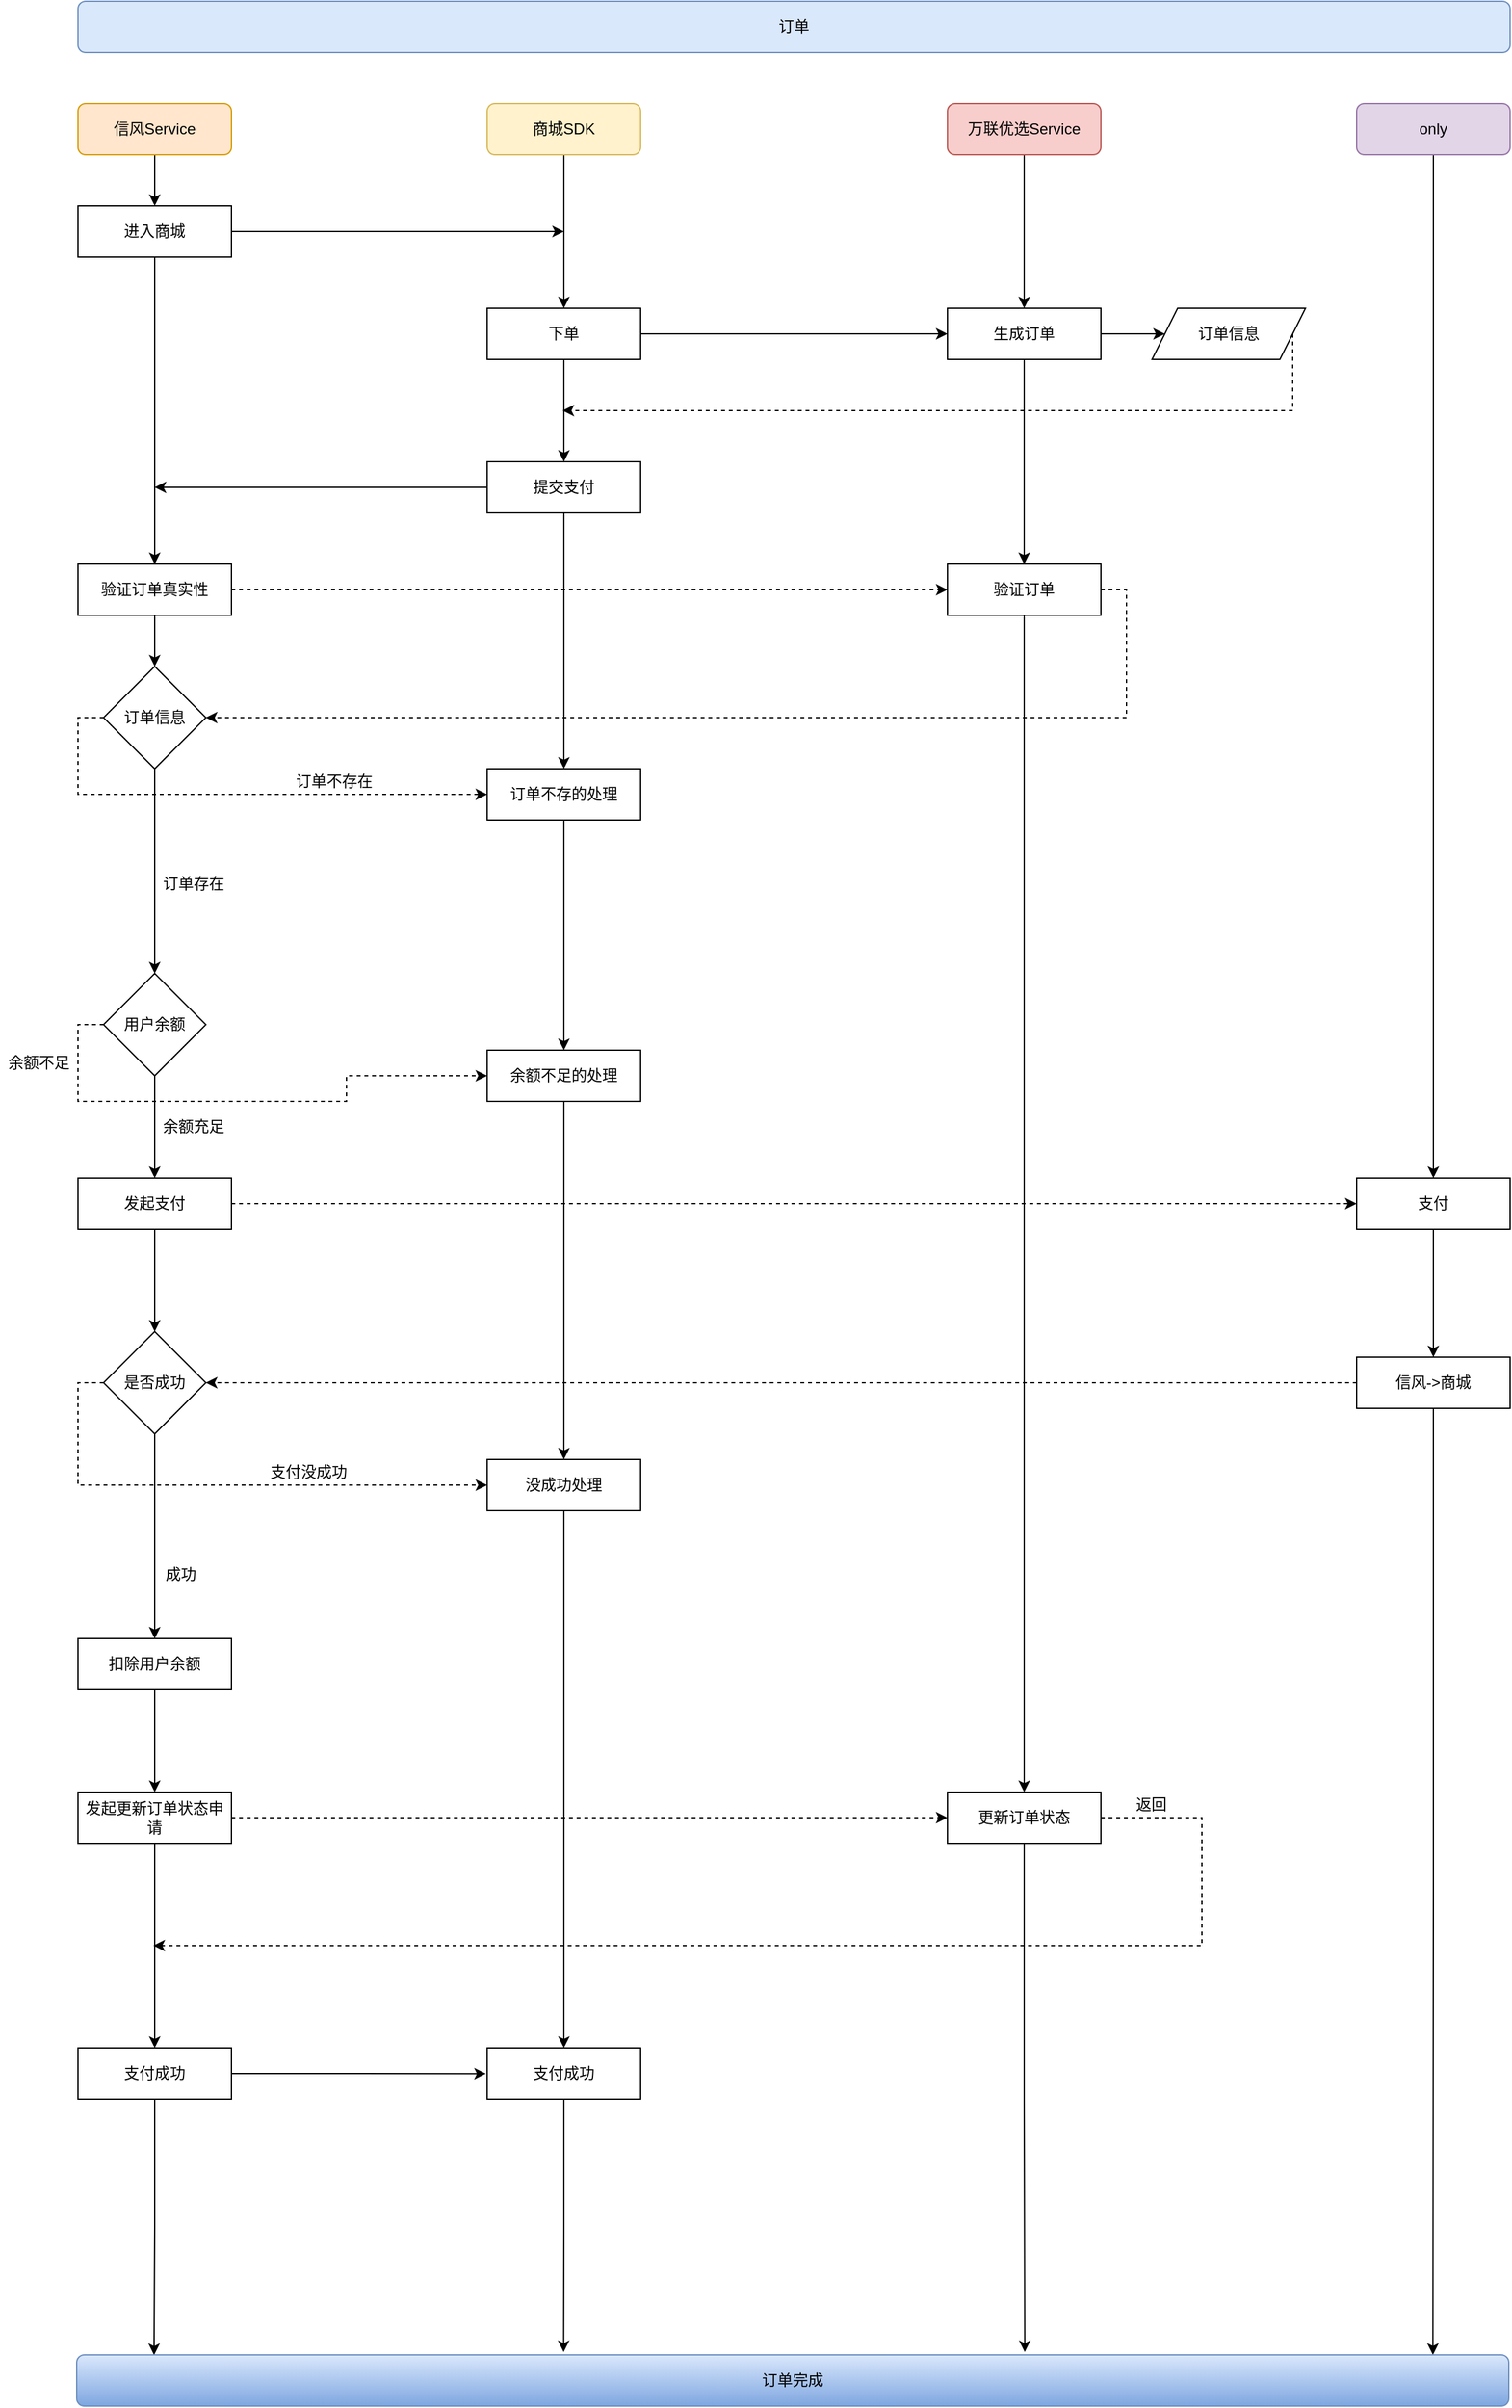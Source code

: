 <mxfile version="13.9.9" type="github">
  <diagram id="C5RBs43oDa-KdzZeNtuy" name="Page-1">
    <mxGraphModel dx="1673" dy="974" grid="1" gridSize="10" guides="1" tooltips="1" connect="1" arrows="1" fold="1" page="1" pageScale="1" pageWidth="1200" pageHeight="1920" math="0" shadow="0">
      <root>
        <mxCell id="WIyWlLk6GJQsqaUBKTNV-0" />
        <mxCell id="WIyWlLk6GJQsqaUBKTNV-1" parent="WIyWlLk6GJQsqaUBKTNV-0" />
        <mxCell id="J5XLHRuIDhpoorP-df7e-5" value="订单" style="rounded=1;whiteSpace=wrap;html=1;fontSize=12;glass=0;strokeWidth=1;shadow=0;fillColor=#dae8fc;strokeColor=#6c8ebf;" parent="WIyWlLk6GJQsqaUBKTNV-1" vertex="1">
          <mxGeometry x="81" y="40" width="1120" height="40" as="geometry" />
        </mxCell>
        <mxCell id="-cb7-zarN6fpi-wTe-68-16" style="edgeStyle=orthogonalEdgeStyle;rounded=0;orthogonalLoop=1;jettySize=auto;html=1;exitX=0.5;exitY=1;exitDx=0;exitDy=0;" edge="1" parent="WIyWlLk6GJQsqaUBKTNV-1" source="-cb7-zarN6fpi-wTe-68-2">
          <mxGeometry relative="1" as="geometry">
            <mxPoint x="141" y="200" as="targetPoint" />
          </mxGeometry>
        </mxCell>
        <mxCell id="-cb7-zarN6fpi-wTe-68-2" value="信风Service" style="rounded=1;whiteSpace=wrap;html=1;fillColor=#ffe6cc;strokeColor=#d79b00;" vertex="1" parent="WIyWlLk6GJQsqaUBKTNV-1">
          <mxGeometry x="81" y="120" width="120" height="40" as="geometry" />
        </mxCell>
        <mxCell id="-cb7-zarN6fpi-wTe-68-12" style="edgeStyle=orthogonalEdgeStyle;rounded=0;orthogonalLoop=1;jettySize=auto;html=1;exitX=0.5;exitY=1;exitDx=0;exitDy=0;entryX=0.5;entryY=0;entryDx=0;entryDy=0;" edge="1" parent="WIyWlLk6GJQsqaUBKTNV-1" source="-cb7-zarN6fpi-wTe-68-3" target="-cb7-zarN6fpi-wTe-68-25">
          <mxGeometry relative="1" as="geometry">
            <mxPoint x="821" y="200" as="targetPoint" />
          </mxGeometry>
        </mxCell>
        <mxCell id="-cb7-zarN6fpi-wTe-68-3" value="万联优选Service" style="rounded=1;whiteSpace=wrap;html=1;fillColor=#f8cecc;strokeColor=#b85450;" vertex="1" parent="WIyWlLk6GJQsqaUBKTNV-1">
          <mxGeometry x="761" y="120" width="120" height="40" as="geometry" />
        </mxCell>
        <mxCell id="-cb7-zarN6fpi-wTe-68-13" style="edgeStyle=orthogonalEdgeStyle;rounded=0;orthogonalLoop=1;jettySize=auto;html=1;exitX=0.5;exitY=1;exitDx=0;exitDy=0;" edge="1" parent="WIyWlLk6GJQsqaUBKTNV-1" source="-cb7-zarN6fpi-wTe-68-4">
          <mxGeometry relative="1" as="geometry">
            <mxPoint x="461" y="280" as="targetPoint" />
          </mxGeometry>
        </mxCell>
        <mxCell id="-cb7-zarN6fpi-wTe-68-4" value="商城SDK" style="rounded=1;whiteSpace=wrap;html=1;fillColor=#fff2cc;strokeColor=#d6b656;" vertex="1" parent="WIyWlLk6GJQsqaUBKTNV-1">
          <mxGeometry x="401" y="120" width="120" height="40" as="geometry" />
        </mxCell>
        <mxCell id="-cb7-zarN6fpi-wTe-68-37" style="edgeStyle=orthogonalEdgeStyle;rounded=0;orthogonalLoop=1;jettySize=auto;html=1;exitX=0.5;exitY=1;exitDx=0;exitDy=0;strokeColor=#000000;" edge="1" parent="WIyWlLk6GJQsqaUBKTNV-1" source="J5XLHRuIDhpoorP-df7e-1">
          <mxGeometry relative="1" as="geometry">
            <mxPoint x="1141" y="960" as="targetPoint" />
          </mxGeometry>
        </mxCell>
        <mxCell id="J5XLHRuIDhpoorP-df7e-1" value="only" style="rounded=1;whiteSpace=wrap;html=1;fillColor=#e1d5e7;strokeColor=#9673a6;" parent="WIyWlLk6GJQsqaUBKTNV-1" vertex="1">
          <mxGeometry x="1081" y="120" width="120" height="40" as="geometry" />
        </mxCell>
        <mxCell id="-cb7-zarN6fpi-wTe-68-18" style="edgeStyle=orthogonalEdgeStyle;rounded=0;orthogonalLoop=1;jettySize=auto;html=1;exitX=1;exitY=0.5;exitDx=0;exitDy=0;" edge="1" parent="WIyWlLk6GJQsqaUBKTNV-1" source="-cb7-zarN6fpi-wTe-68-17">
          <mxGeometry relative="1" as="geometry">
            <mxPoint x="461" y="220" as="targetPoint" />
          </mxGeometry>
        </mxCell>
        <mxCell id="-cb7-zarN6fpi-wTe-68-35" style="edgeStyle=orthogonalEdgeStyle;rounded=0;orthogonalLoop=1;jettySize=auto;html=1;exitX=0.5;exitY=1;exitDx=0;exitDy=0;strokeColor=#000000;" edge="1" parent="WIyWlLk6GJQsqaUBKTNV-1" source="-cb7-zarN6fpi-wTe-68-17">
          <mxGeometry relative="1" as="geometry">
            <mxPoint x="141" y="480" as="targetPoint" />
          </mxGeometry>
        </mxCell>
        <mxCell id="-cb7-zarN6fpi-wTe-68-17" value="进入商城" style="whiteSpace=wrap;html=1;" vertex="1" parent="WIyWlLk6GJQsqaUBKTNV-1">
          <mxGeometry x="81" y="200" width="120" height="40" as="geometry" />
        </mxCell>
        <mxCell id="-cb7-zarN6fpi-wTe-68-21" style="edgeStyle=orthogonalEdgeStyle;rounded=0;orthogonalLoop=1;jettySize=auto;html=1;exitX=0.5;exitY=1;exitDx=0;exitDy=0;" edge="1" parent="WIyWlLk6GJQsqaUBKTNV-1">
          <mxGeometry relative="1" as="geometry">
            <mxPoint x="461" y="380" as="sourcePoint" />
            <mxPoint x="461" y="380" as="targetPoint" />
          </mxGeometry>
        </mxCell>
        <mxCell id="-cb7-zarN6fpi-wTe-68-22" style="edgeStyle=orthogonalEdgeStyle;rounded=0;orthogonalLoop=1;jettySize=auto;html=1;exitX=0.5;exitY=1;exitDx=0;exitDy=0;" edge="1" parent="WIyWlLk6GJQsqaUBKTNV-1">
          <mxGeometry relative="1" as="geometry">
            <mxPoint x="461" y="380" as="sourcePoint" />
            <mxPoint x="461" y="380" as="targetPoint" />
          </mxGeometry>
        </mxCell>
        <mxCell id="-cb7-zarN6fpi-wTe-68-26" style="edgeStyle=orthogonalEdgeStyle;rounded=0;orthogonalLoop=1;jettySize=auto;html=1;exitX=1;exitY=0.5;exitDx=0;exitDy=0;entryX=0;entryY=0.5;entryDx=0;entryDy=0;" edge="1" parent="WIyWlLk6GJQsqaUBKTNV-1" source="-cb7-zarN6fpi-wTe-68-24" target="-cb7-zarN6fpi-wTe-68-25">
          <mxGeometry relative="1" as="geometry" />
        </mxCell>
        <mxCell id="-cb7-zarN6fpi-wTe-68-29" style="edgeStyle=orthogonalEdgeStyle;rounded=0;orthogonalLoop=1;jettySize=auto;html=1;exitX=0.5;exitY=1;exitDx=0;exitDy=0;" edge="1" parent="WIyWlLk6GJQsqaUBKTNV-1" source="-cb7-zarN6fpi-wTe-68-24">
          <mxGeometry relative="1" as="geometry">
            <mxPoint x="461" y="400" as="targetPoint" />
          </mxGeometry>
        </mxCell>
        <mxCell id="-cb7-zarN6fpi-wTe-68-24" value="下单" style="rounded=0;whiteSpace=wrap;html=1;" vertex="1" parent="WIyWlLk6GJQsqaUBKTNV-1">
          <mxGeometry x="401" y="280" width="120" height="40" as="geometry" />
        </mxCell>
        <mxCell id="-cb7-zarN6fpi-wTe-68-30" style="edgeStyle=orthogonalEdgeStyle;rounded=0;orthogonalLoop=1;jettySize=auto;html=1;exitX=1;exitY=0.5;exitDx=0;exitDy=0;entryX=0;entryY=0.5;entryDx=0;entryDy=0;" edge="1" parent="WIyWlLk6GJQsqaUBKTNV-1" source="-cb7-zarN6fpi-wTe-68-25" target="-cb7-zarN6fpi-wTe-68-28">
          <mxGeometry relative="1" as="geometry" />
        </mxCell>
        <mxCell id="-cb7-zarN6fpi-wTe-68-32" style="edgeStyle=orthogonalEdgeStyle;rounded=0;orthogonalLoop=1;jettySize=auto;html=1;exitX=0.5;exitY=1;exitDx=0;exitDy=0;" edge="1" parent="WIyWlLk6GJQsqaUBKTNV-1" source="-cb7-zarN6fpi-wTe-68-25">
          <mxGeometry relative="1" as="geometry">
            <mxPoint x="821" y="480" as="targetPoint" />
          </mxGeometry>
        </mxCell>
        <mxCell id="-cb7-zarN6fpi-wTe-68-25" value="生成订单" style="whiteSpace=wrap;html=1;" vertex="1" parent="WIyWlLk6GJQsqaUBKTNV-1">
          <mxGeometry x="761" y="280" width="120" height="40" as="geometry" />
        </mxCell>
        <mxCell id="-cb7-zarN6fpi-wTe-68-105" style="edgeStyle=orthogonalEdgeStyle;rounded=0;orthogonalLoop=1;jettySize=auto;html=1;exitX=1;exitY=0.5;exitDx=0;exitDy=0;strokeColor=#000000;dashed=1;" edge="1" parent="WIyWlLk6GJQsqaUBKTNV-1" source="-cb7-zarN6fpi-wTe-68-28">
          <mxGeometry relative="1" as="geometry">
            <mxPoint x="460" y="360" as="targetPoint" />
            <Array as="points">
              <mxPoint x="1031" y="360" />
              <mxPoint x="560" y="360" />
            </Array>
          </mxGeometry>
        </mxCell>
        <mxCell id="-cb7-zarN6fpi-wTe-68-28" value="订单信息" style="shape=parallelogram;perimeter=parallelogramPerimeter;whiteSpace=wrap;html=1;fixedSize=1;" vertex="1" parent="WIyWlLk6GJQsqaUBKTNV-1">
          <mxGeometry x="921" y="280" width="120" height="40" as="geometry" />
        </mxCell>
        <mxCell id="-cb7-zarN6fpi-wTe-68-42" style="edgeStyle=orthogonalEdgeStyle;rounded=0;orthogonalLoop=1;jettySize=auto;html=1;exitX=0.5;exitY=1;exitDx=0;exitDy=0;strokeColor=#000000;entryX=0.5;entryY=0;entryDx=0;entryDy=0;" edge="1" parent="WIyWlLk6GJQsqaUBKTNV-1" source="-cb7-zarN6fpi-wTe-68-34" target="-cb7-zarN6fpi-wTe-68-62">
          <mxGeometry relative="1" as="geometry">
            <mxPoint x="461" y="630" as="targetPoint" />
          </mxGeometry>
        </mxCell>
        <mxCell id="-cb7-zarN6fpi-wTe-68-49" style="edgeStyle=orthogonalEdgeStyle;rounded=0;orthogonalLoop=1;jettySize=auto;html=1;exitX=0;exitY=0.5;exitDx=0;exitDy=0;strokeColor=#000000;" edge="1" parent="WIyWlLk6GJQsqaUBKTNV-1" source="-cb7-zarN6fpi-wTe-68-34">
          <mxGeometry relative="1" as="geometry">
            <mxPoint x="141" y="420" as="targetPoint" />
          </mxGeometry>
        </mxCell>
        <mxCell id="-cb7-zarN6fpi-wTe-68-34" value="提交支付" style="rounded=0;whiteSpace=wrap;html=1;" vertex="1" parent="WIyWlLk6GJQsqaUBKTNV-1">
          <mxGeometry x="401" y="400" width="120" height="40" as="geometry" />
        </mxCell>
        <mxCell id="-cb7-zarN6fpi-wTe-68-52" style="edgeStyle=orthogonalEdgeStyle;rounded=0;orthogonalLoop=1;jettySize=auto;html=1;exitX=1;exitY=0.5;exitDx=0;exitDy=0;strokeColor=#000000;entryX=0;entryY=0.5;entryDx=0;entryDy=0;entryPerimeter=0;dashed=1;" edge="1" parent="WIyWlLk6GJQsqaUBKTNV-1" source="-cb7-zarN6fpi-wTe-68-51" target="-cb7-zarN6fpi-wTe-68-53">
          <mxGeometry relative="1" as="geometry">
            <mxPoint x="751" y="500" as="targetPoint" />
          </mxGeometry>
        </mxCell>
        <mxCell id="-cb7-zarN6fpi-wTe-68-55" style="edgeStyle=orthogonalEdgeStyle;rounded=0;orthogonalLoop=1;jettySize=auto;html=1;exitX=0.5;exitY=1;exitDx=0;exitDy=0;strokeColor=#000000;" edge="1" parent="WIyWlLk6GJQsqaUBKTNV-1" source="-cb7-zarN6fpi-wTe-68-51">
          <mxGeometry relative="1" as="geometry">
            <mxPoint x="141" y="560" as="targetPoint" />
          </mxGeometry>
        </mxCell>
        <mxCell id="-cb7-zarN6fpi-wTe-68-51" value="验证订单真实性" style="rounded=0;whiteSpace=wrap;html=1;" vertex="1" parent="WIyWlLk6GJQsqaUBKTNV-1">
          <mxGeometry x="81" y="480" width="120" height="40" as="geometry" />
        </mxCell>
        <mxCell id="-cb7-zarN6fpi-wTe-68-54" style="edgeStyle=orthogonalEdgeStyle;rounded=0;orthogonalLoop=1;jettySize=auto;html=1;exitX=0.5;exitY=1;exitDx=0;exitDy=0;strokeColor=#000000;entryX=0.5;entryY=0;entryDx=0;entryDy=0;" edge="1" parent="WIyWlLk6GJQsqaUBKTNV-1" source="-cb7-zarN6fpi-wTe-68-53" target="-cb7-zarN6fpi-wTe-68-90">
          <mxGeometry relative="1" as="geometry">
            <mxPoint x="821" y="1200" as="targetPoint" />
          </mxGeometry>
        </mxCell>
        <mxCell id="-cb7-zarN6fpi-wTe-68-57" style="edgeStyle=orthogonalEdgeStyle;rounded=0;orthogonalLoop=1;jettySize=auto;html=1;exitX=1;exitY=0.5;exitDx=0;exitDy=0;dashed=1;strokeColor=#000000;" edge="1" parent="WIyWlLk6GJQsqaUBKTNV-1" source="-cb7-zarN6fpi-wTe-68-53" target="-cb7-zarN6fpi-wTe-68-56">
          <mxGeometry relative="1" as="geometry">
            <mxPoint x="191" y="610" as="targetPoint" />
            <Array as="points">
              <mxPoint x="901" y="500" />
              <mxPoint x="901" y="600" />
            </Array>
          </mxGeometry>
        </mxCell>
        <mxCell id="-cb7-zarN6fpi-wTe-68-53" value="验证订单" style="rounded=0;whiteSpace=wrap;html=1;" vertex="1" parent="WIyWlLk6GJQsqaUBKTNV-1">
          <mxGeometry x="761" y="480" width="120" height="40" as="geometry" />
        </mxCell>
        <mxCell id="-cb7-zarN6fpi-wTe-68-58" style="edgeStyle=orthogonalEdgeStyle;rounded=0;orthogonalLoop=1;jettySize=auto;html=1;exitX=0.5;exitY=1;exitDx=0;exitDy=0;strokeColor=#000000;" edge="1" parent="WIyWlLk6GJQsqaUBKTNV-1" source="-cb7-zarN6fpi-wTe-68-56">
          <mxGeometry relative="1" as="geometry">
            <mxPoint x="141" y="800" as="targetPoint" />
          </mxGeometry>
        </mxCell>
        <mxCell id="-cb7-zarN6fpi-wTe-68-60" style="edgeStyle=orthogonalEdgeStyle;rounded=0;orthogonalLoop=1;jettySize=auto;html=1;exitX=0;exitY=0.5;exitDx=0;exitDy=0;strokeColor=#000000;dashed=1;" edge="1" parent="WIyWlLk6GJQsqaUBKTNV-1" source="-cb7-zarN6fpi-wTe-68-56" target="-cb7-zarN6fpi-wTe-68-62">
          <mxGeometry relative="1" as="geometry">
            <mxPoint x="361" y="670" as="targetPoint" />
            <Array as="points">
              <mxPoint x="81" y="600" />
              <mxPoint x="81" y="660" />
            </Array>
          </mxGeometry>
        </mxCell>
        <mxCell id="-cb7-zarN6fpi-wTe-68-56" value="订单信息" style="rhombus;whiteSpace=wrap;html=1;" vertex="1" parent="WIyWlLk6GJQsqaUBKTNV-1">
          <mxGeometry x="101" y="560" width="80" height="80" as="geometry" />
        </mxCell>
        <mxCell id="-cb7-zarN6fpi-wTe-68-59" value="订单存在" style="text;html=1;align=center;verticalAlign=middle;resizable=0;points=[];autosize=1;" vertex="1" parent="WIyWlLk6GJQsqaUBKTNV-1">
          <mxGeometry x="141" y="720" width="60" height="20" as="geometry" />
        </mxCell>
        <mxCell id="-cb7-zarN6fpi-wTe-68-61" value="订单不存在" style="text;html=1;align=center;verticalAlign=middle;resizable=0;points=[];autosize=1;" vertex="1" parent="WIyWlLk6GJQsqaUBKTNV-1">
          <mxGeometry x="241" y="640" width="80" height="20" as="geometry" />
        </mxCell>
        <mxCell id="-cb7-zarN6fpi-wTe-68-63" style="edgeStyle=orthogonalEdgeStyle;rounded=0;orthogonalLoop=1;jettySize=auto;html=1;exitX=0.5;exitY=1;exitDx=0;exitDy=0;strokeColor=#000000;entryX=0.5;entryY=0;entryDx=0;entryDy=0;" edge="1" parent="WIyWlLk6GJQsqaUBKTNV-1" source="-cb7-zarN6fpi-wTe-68-62" target="-cb7-zarN6fpi-wTe-68-67">
          <mxGeometry relative="1" as="geometry">
            <mxPoint x="461" y="760" as="targetPoint" />
          </mxGeometry>
        </mxCell>
        <mxCell id="-cb7-zarN6fpi-wTe-68-62" value="订单不存的处理" style="rounded=0;whiteSpace=wrap;html=1;" vertex="1" parent="WIyWlLk6GJQsqaUBKTNV-1">
          <mxGeometry x="401" y="640" width="120" height="40" as="geometry" />
        </mxCell>
        <mxCell id="-cb7-zarN6fpi-wTe-68-69" style="edgeStyle=orthogonalEdgeStyle;rounded=0;orthogonalLoop=1;jettySize=auto;html=1;exitX=0.5;exitY=1;exitDx=0;exitDy=0;strokeColor=#000000;" edge="1" parent="WIyWlLk6GJQsqaUBKTNV-1" source="-cb7-zarN6fpi-wTe-68-64">
          <mxGeometry relative="1" as="geometry">
            <mxPoint x="141" y="960" as="targetPoint" />
          </mxGeometry>
        </mxCell>
        <mxCell id="-cb7-zarN6fpi-wTe-68-107" style="edgeStyle=orthogonalEdgeStyle;rounded=0;orthogonalLoop=1;jettySize=auto;html=1;exitX=0;exitY=0.5;exitDx=0;exitDy=0;entryX=0;entryY=0.5;entryDx=0;entryDy=0;dashed=1;strokeColor=#000000;" edge="1" parent="WIyWlLk6GJQsqaUBKTNV-1" source="-cb7-zarN6fpi-wTe-68-64" target="-cb7-zarN6fpi-wTe-68-67">
          <mxGeometry relative="1" as="geometry" />
        </mxCell>
        <mxCell id="-cb7-zarN6fpi-wTe-68-64" value="用户余额" style="rhombus;whiteSpace=wrap;html=1;" vertex="1" parent="WIyWlLk6GJQsqaUBKTNV-1">
          <mxGeometry x="101" y="800" width="80" height="80" as="geometry" />
        </mxCell>
        <mxCell id="-cb7-zarN6fpi-wTe-68-66" value="余额不足" style="text;html=1;align=center;verticalAlign=middle;resizable=0;points=[];autosize=1;" vertex="1" parent="WIyWlLk6GJQsqaUBKTNV-1">
          <mxGeometry x="20" y="860" width="60" height="20" as="geometry" />
        </mxCell>
        <mxCell id="-cb7-zarN6fpi-wTe-68-68" style="edgeStyle=orthogonalEdgeStyle;rounded=0;orthogonalLoop=1;jettySize=auto;html=1;exitX=0.5;exitY=1;exitDx=0;exitDy=0;strokeColor=#000000;" edge="1" parent="WIyWlLk6GJQsqaUBKTNV-1" source="-cb7-zarN6fpi-wTe-68-67">
          <mxGeometry relative="1" as="geometry">
            <mxPoint x="461" y="1180" as="targetPoint" />
          </mxGeometry>
        </mxCell>
        <mxCell id="-cb7-zarN6fpi-wTe-68-67" value="余额不足的处理" style="rounded=0;whiteSpace=wrap;html=1;" vertex="1" parent="WIyWlLk6GJQsqaUBKTNV-1">
          <mxGeometry x="401" y="860" width="120" height="40" as="geometry" />
        </mxCell>
        <mxCell id="-cb7-zarN6fpi-wTe-68-70" value="余额充足" style="text;html=1;align=center;verticalAlign=middle;resizable=0;points=[];autosize=1;" vertex="1" parent="WIyWlLk6GJQsqaUBKTNV-1">
          <mxGeometry x="141" y="910" width="60" height="20" as="geometry" />
        </mxCell>
        <mxCell id="-cb7-zarN6fpi-wTe-68-73" style="edgeStyle=orthogonalEdgeStyle;rounded=0;orthogonalLoop=1;jettySize=auto;html=1;exitX=1;exitY=0.5;exitDx=0;exitDy=0;entryX=0;entryY=0.5;entryDx=0;entryDy=0;strokeColor=#000000;dashed=1;" edge="1" parent="WIyWlLk6GJQsqaUBKTNV-1" source="-cb7-zarN6fpi-wTe-68-71" target="-cb7-zarN6fpi-wTe-68-72">
          <mxGeometry relative="1" as="geometry" />
        </mxCell>
        <mxCell id="-cb7-zarN6fpi-wTe-68-75" style="edgeStyle=orthogonalEdgeStyle;rounded=0;orthogonalLoop=1;jettySize=auto;html=1;exitX=0.5;exitY=1;exitDx=0;exitDy=0;strokeColor=#000000;" edge="1" parent="WIyWlLk6GJQsqaUBKTNV-1" source="-cb7-zarN6fpi-wTe-68-71">
          <mxGeometry relative="1" as="geometry">
            <mxPoint x="141" y="1080" as="targetPoint" />
          </mxGeometry>
        </mxCell>
        <mxCell id="-cb7-zarN6fpi-wTe-68-71" value="发起支付" style="rounded=0;whiteSpace=wrap;html=1;" vertex="1" parent="WIyWlLk6GJQsqaUBKTNV-1">
          <mxGeometry x="81" y="960" width="120" height="40" as="geometry" />
        </mxCell>
        <mxCell id="-cb7-zarN6fpi-wTe-68-74" style="edgeStyle=orthogonalEdgeStyle;rounded=0;orthogonalLoop=1;jettySize=auto;html=1;exitX=0.5;exitY=1;exitDx=0;exitDy=0;strokeColor=#000000;entryX=0.5;entryY=0;entryDx=0;entryDy=0;" edge="1" parent="WIyWlLk6GJQsqaUBKTNV-1" source="-cb7-zarN6fpi-wTe-68-72" target="-cb7-zarN6fpi-wTe-68-76">
          <mxGeometry relative="1" as="geometry">
            <mxPoint x="1141" y="1080" as="targetPoint" />
          </mxGeometry>
        </mxCell>
        <mxCell id="-cb7-zarN6fpi-wTe-68-72" value="支付" style="whiteSpace=wrap;html=1;" vertex="1" parent="WIyWlLk6GJQsqaUBKTNV-1">
          <mxGeometry x="1081" y="960" width="120" height="40" as="geometry" />
        </mxCell>
        <mxCell id="-cb7-zarN6fpi-wTe-68-78" style="edgeStyle=orthogonalEdgeStyle;rounded=0;orthogonalLoop=1;jettySize=auto;html=1;exitX=0;exitY=0.5;exitDx=0;exitDy=0;entryX=1;entryY=0.5;entryDx=0;entryDy=0;strokeColor=#000000;dashed=1;" edge="1" parent="WIyWlLk6GJQsqaUBKTNV-1" source="-cb7-zarN6fpi-wTe-68-76" target="-cb7-zarN6fpi-wTe-68-77">
          <mxGeometry relative="1" as="geometry" />
        </mxCell>
        <mxCell id="-cb7-zarN6fpi-wTe-68-100" style="edgeStyle=orthogonalEdgeStyle;rounded=0;orthogonalLoop=1;jettySize=auto;html=1;exitX=0.5;exitY=1;exitDx=0;exitDy=0;entryX=0.947;entryY=0;entryDx=0;entryDy=0;entryPerimeter=0;strokeColor=#000000;" edge="1" parent="WIyWlLk6GJQsqaUBKTNV-1" source="-cb7-zarN6fpi-wTe-68-76" target="-cb7-zarN6fpi-wTe-68-99">
          <mxGeometry relative="1" as="geometry" />
        </mxCell>
        <mxCell id="-cb7-zarN6fpi-wTe-68-76" value="信风-&amp;gt;商城" style="whiteSpace=wrap;html=1;" vertex="1" parent="WIyWlLk6GJQsqaUBKTNV-1">
          <mxGeometry x="1081" y="1100" width="120" height="40" as="geometry" />
        </mxCell>
        <mxCell id="-cb7-zarN6fpi-wTe-68-79" style="edgeStyle=orthogonalEdgeStyle;rounded=0;orthogonalLoop=1;jettySize=auto;html=1;exitX=0.5;exitY=1;exitDx=0;exitDy=0;strokeColor=#000000;" edge="1" parent="WIyWlLk6GJQsqaUBKTNV-1" source="-cb7-zarN6fpi-wTe-68-77">
          <mxGeometry relative="1" as="geometry">
            <mxPoint x="141" y="1320" as="targetPoint" />
          </mxGeometry>
        </mxCell>
        <mxCell id="-cb7-zarN6fpi-wTe-68-84" style="edgeStyle=orthogonalEdgeStyle;rounded=0;orthogonalLoop=1;jettySize=auto;html=1;exitX=0;exitY=0.5;exitDx=0;exitDy=0;entryX=0;entryY=0.5;entryDx=0;entryDy=0;dashed=1;strokeColor=#000000;" edge="1" parent="WIyWlLk6GJQsqaUBKTNV-1" source="-cb7-zarN6fpi-wTe-68-77" target="-cb7-zarN6fpi-wTe-68-81">
          <mxGeometry relative="1" as="geometry" />
        </mxCell>
        <mxCell id="-cb7-zarN6fpi-wTe-68-77" value="是否成功" style="rhombus;whiteSpace=wrap;html=1;" vertex="1" parent="WIyWlLk6GJQsqaUBKTNV-1">
          <mxGeometry x="101" y="1080" width="80" height="80" as="geometry" />
        </mxCell>
        <mxCell id="-cb7-zarN6fpi-wTe-68-87" style="edgeStyle=orthogonalEdgeStyle;rounded=0;orthogonalLoop=1;jettySize=auto;html=1;exitX=0.5;exitY=1;exitDx=0;exitDy=0;strokeColor=#000000;" edge="1" parent="WIyWlLk6GJQsqaUBKTNV-1" source="-cb7-zarN6fpi-wTe-68-81">
          <mxGeometry relative="1" as="geometry">
            <mxPoint x="461" y="1640" as="targetPoint" />
          </mxGeometry>
        </mxCell>
        <mxCell id="-cb7-zarN6fpi-wTe-68-81" value="没成功处理" style="whiteSpace=wrap;html=1;" vertex="1" parent="WIyWlLk6GJQsqaUBKTNV-1">
          <mxGeometry x="401" y="1180" width="120" height="40" as="geometry" />
        </mxCell>
        <mxCell id="-cb7-zarN6fpi-wTe-68-82" value="支付没成功" style="text;html=1;align=center;verticalAlign=middle;resizable=0;points=[];autosize=1;" vertex="1" parent="WIyWlLk6GJQsqaUBKTNV-1">
          <mxGeometry x="221" y="1180" width="80" height="20" as="geometry" />
        </mxCell>
        <mxCell id="-cb7-zarN6fpi-wTe-68-85" value="成功" style="text;html=1;align=center;verticalAlign=middle;resizable=0;points=[];autosize=1;" vertex="1" parent="WIyWlLk6GJQsqaUBKTNV-1">
          <mxGeometry x="141" y="1260" width="40" height="20" as="geometry" />
        </mxCell>
        <mxCell id="-cb7-zarN6fpi-wTe-68-88" style="edgeStyle=orthogonalEdgeStyle;rounded=0;orthogonalLoop=1;jettySize=auto;html=1;exitX=0.5;exitY=1;exitDx=0;exitDy=0;strokeColor=#000000;" edge="1" parent="WIyWlLk6GJQsqaUBKTNV-1" source="-cb7-zarN6fpi-wTe-68-86">
          <mxGeometry relative="1" as="geometry">
            <mxPoint x="141" y="1440" as="targetPoint" />
          </mxGeometry>
        </mxCell>
        <mxCell id="-cb7-zarN6fpi-wTe-68-86" value="扣除用户余额" style="rounded=0;whiteSpace=wrap;html=1;" vertex="1" parent="WIyWlLk6GJQsqaUBKTNV-1">
          <mxGeometry x="81" y="1320" width="120" height="40" as="geometry" />
        </mxCell>
        <mxCell id="-cb7-zarN6fpi-wTe-68-91" style="edgeStyle=orthogonalEdgeStyle;rounded=0;orthogonalLoop=1;jettySize=auto;html=1;exitX=1;exitY=0.5;exitDx=0;exitDy=0;strokeColor=#000000;dashed=1;" edge="1" parent="WIyWlLk6GJQsqaUBKTNV-1" source="-cb7-zarN6fpi-wTe-68-89" target="-cb7-zarN6fpi-wTe-68-90">
          <mxGeometry relative="1" as="geometry" />
        </mxCell>
        <mxCell id="-cb7-zarN6fpi-wTe-68-93" style="edgeStyle=orthogonalEdgeStyle;rounded=0;orthogonalLoop=1;jettySize=auto;html=1;exitX=0.5;exitY=1;exitDx=0;exitDy=0;strokeColor=#000000;" edge="1" parent="WIyWlLk6GJQsqaUBKTNV-1" source="-cb7-zarN6fpi-wTe-68-89">
          <mxGeometry relative="1" as="geometry">
            <mxPoint x="141" y="1640" as="targetPoint" />
          </mxGeometry>
        </mxCell>
        <mxCell id="-cb7-zarN6fpi-wTe-68-89" value="发起更新订单状态申请" style="rounded=0;whiteSpace=wrap;html=1;" vertex="1" parent="WIyWlLk6GJQsqaUBKTNV-1">
          <mxGeometry x="81" y="1440" width="120" height="40" as="geometry" />
        </mxCell>
        <mxCell id="-cb7-zarN6fpi-wTe-68-92" style="edgeStyle=orthogonalEdgeStyle;rounded=0;orthogonalLoop=1;jettySize=auto;html=1;exitX=0.5;exitY=1;exitDx=0;exitDy=0;strokeColor=#000000;entryX=0.662;entryY=-0.056;entryDx=0;entryDy=0;entryPerimeter=0;" edge="1" parent="WIyWlLk6GJQsqaUBKTNV-1" source="-cb7-zarN6fpi-wTe-68-90" target="-cb7-zarN6fpi-wTe-68-99">
          <mxGeometry relative="1" as="geometry">
            <mxPoint x="821" y="1640" as="targetPoint" />
            <Array as="points" />
          </mxGeometry>
        </mxCell>
        <mxCell id="-cb7-zarN6fpi-wTe-68-106" style="edgeStyle=orthogonalEdgeStyle;rounded=0;orthogonalLoop=1;jettySize=auto;html=1;exitX=1;exitY=0.5;exitDx=0;exitDy=0;dashed=1;strokeColor=#000000;" edge="1" parent="WIyWlLk6GJQsqaUBKTNV-1" source="-cb7-zarN6fpi-wTe-68-90">
          <mxGeometry relative="1" as="geometry">
            <mxPoint x="140" y="1560" as="targetPoint" />
            <Array as="points">
              <mxPoint x="960" y="1460" />
              <mxPoint x="960" y="1560" />
            </Array>
          </mxGeometry>
        </mxCell>
        <mxCell id="-cb7-zarN6fpi-wTe-68-90" value="更新订单状态" style="whiteSpace=wrap;html=1;" vertex="1" parent="WIyWlLk6GJQsqaUBKTNV-1">
          <mxGeometry x="761" y="1440" width="120" height="40" as="geometry" />
        </mxCell>
        <mxCell id="-cb7-zarN6fpi-wTe-68-95" value="返回" style="text;html=1;align=center;verticalAlign=middle;resizable=0;points=[];autosize=1;" vertex="1" parent="WIyWlLk6GJQsqaUBKTNV-1">
          <mxGeometry x="900" y="1440" width="40" height="20" as="geometry" />
        </mxCell>
        <mxCell id="-cb7-zarN6fpi-wTe-68-98" style="edgeStyle=orthogonalEdgeStyle;rounded=0;orthogonalLoop=1;jettySize=auto;html=1;exitX=1;exitY=0.5;exitDx=0;exitDy=0;strokeColor=#000000;" edge="1" parent="WIyWlLk6GJQsqaUBKTNV-1" source="-cb7-zarN6fpi-wTe-68-96">
          <mxGeometry relative="1" as="geometry">
            <mxPoint x="400" y="1660.118" as="targetPoint" />
          </mxGeometry>
        </mxCell>
        <mxCell id="-cb7-zarN6fpi-wTe-68-104" style="edgeStyle=orthogonalEdgeStyle;rounded=0;orthogonalLoop=1;jettySize=auto;html=1;exitX=0.5;exitY=1;exitDx=0;exitDy=0;strokeColor=#000000;entryX=0.054;entryY=0.003;entryDx=0;entryDy=0;entryPerimeter=0;" edge="1" parent="WIyWlLk6GJQsqaUBKTNV-1" source="-cb7-zarN6fpi-wTe-68-96" target="-cb7-zarN6fpi-wTe-68-99">
          <mxGeometry relative="1" as="geometry">
            <mxPoint x="141" y="1870" as="targetPoint" />
          </mxGeometry>
        </mxCell>
        <mxCell id="-cb7-zarN6fpi-wTe-68-96" value="支付成功" style="whiteSpace=wrap;html=1;" vertex="1" parent="WIyWlLk6GJQsqaUBKTNV-1">
          <mxGeometry x="81" y="1640" width="120" height="40" as="geometry" />
        </mxCell>
        <mxCell id="-cb7-zarN6fpi-wTe-68-102" style="edgeStyle=orthogonalEdgeStyle;rounded=0;orthogonalLoop=1;jettySize=auto;html=1;exitX=0.5;exitY=1;exitDx=0;exitDy=0;entryX=0.34;entryY=-0.056;entryDx=0;entryDy=0;entryPerimeter=0;strokeColor=#000000;" edge="1" parent="WIyWlLk6GJQsqaUBKTNV-1" source="-cb7-zarN6fpi-wTe-68-97" target="-cb7-zarN6fpi-wTe-68-99">
          <mxGeometry relative="1" as="geometry" />
        </mxCell>
        <mxCell id="-cb7-zarN6fpi-wTe-68-97" value="支付成功" style="whiteSpace=wrap;html=1;" vertex="1" parent="WIyWlLk6GJQsqaUBKTNV-1">
          <mxGeometry x="401" y="1640" width="120" height="40" as="geometry" />
        </mxCell>
        <mxCell id="-cb7-zarN6fpi-wTe-68-99" value="订单完成" style="rounded=1;whiteSpace=wrap;html=1;fontSize=12;glass=0;strokeWidth=1;shadow=0;fillColor=#dae8fc;strokeColor=#6c8ebf;gradientColor=#7ea6e0;" vertex="1" parent="WIyWlLk6GJQsqaUBKTNV-1">
          <mxGeometry x="80" y="1880" width="1120" height="40" as="geometry" />
        </mxCell>
      </root>
    </mxGraphModel>
  </diagram>
</mxfile>
